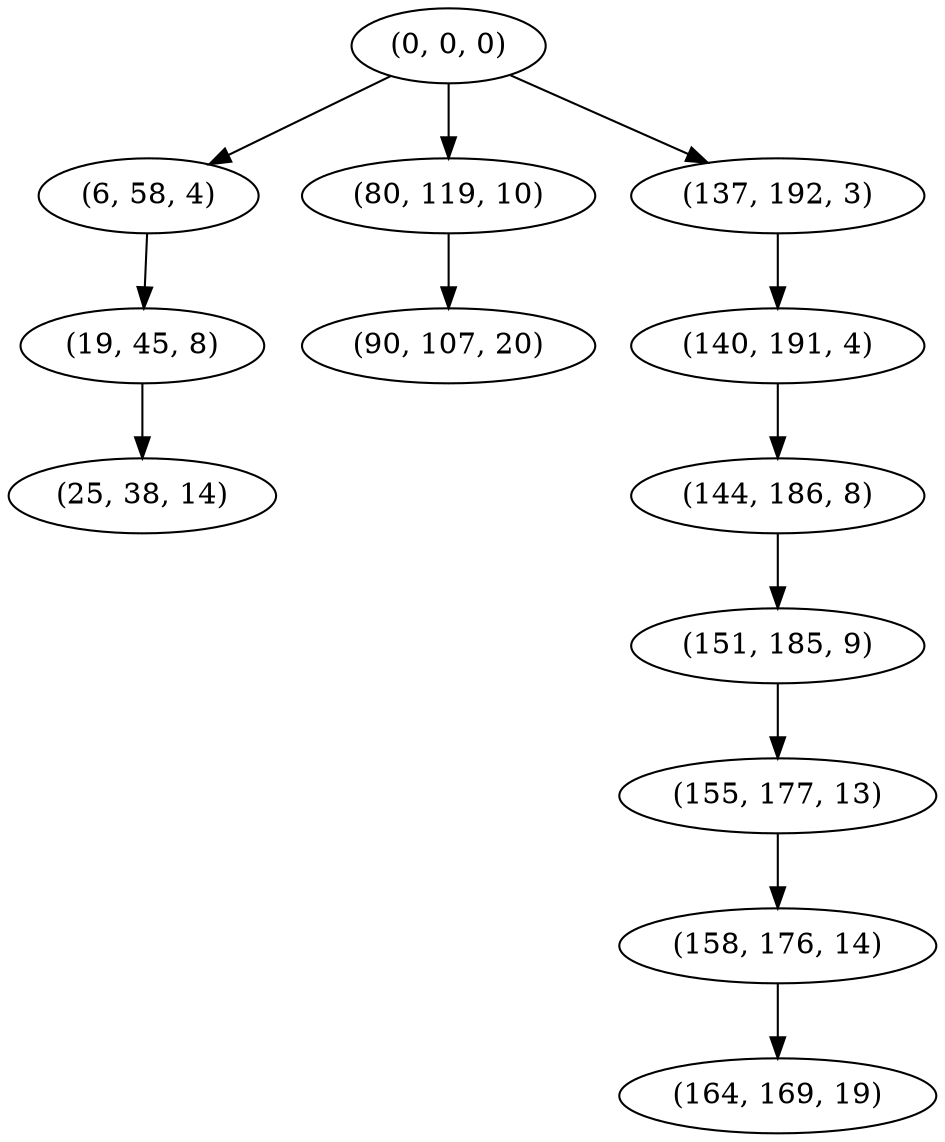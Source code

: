 digraph tree {
    "(0, 0, 0)";
    "(6, 58, 4)";
    "(19, 45, 8)";
    "(25, 38, 14)";
    "(80, 119, 10)";
    "(90, 107, 20)";
    "(137, 192, 3)";
    "(140, 191, 4)";
    "(144, 186, 8)";
    "(151, 185, 9)";
    "(155, 177, 13)";
    "(158, 176, 14)";
    "(164, 169, 19)";
    "(0, 0, 0)" -> "(6, 58, 4)";
    "(0, 0, 0)" -> "(80, 119, 10)";
    "(0, 0, 0)" -> "(137, 192, 3)";
    "(6, 58, 4)" -> "(19, 45, 8)";
    "(19, 45, 8)" -> "(25, 38, 14)";
    "(80, 119, 10)" -> "(90, 107, 20)";
    "(137, 192, 3)" -> "(140, 191, 4)";
    "(140, 191, 4)" -> "(144, 186, 8)";
    "(144, 186, 8)" -> "(151, 185, 9)";
    "(151, 185, 9)" -> "(155, 177, 13)";
    "(155, 177, 13)" -> "(158, 176, 14)";
    "(158, 176, 14)" -> "(164, 169, 19)";
}
